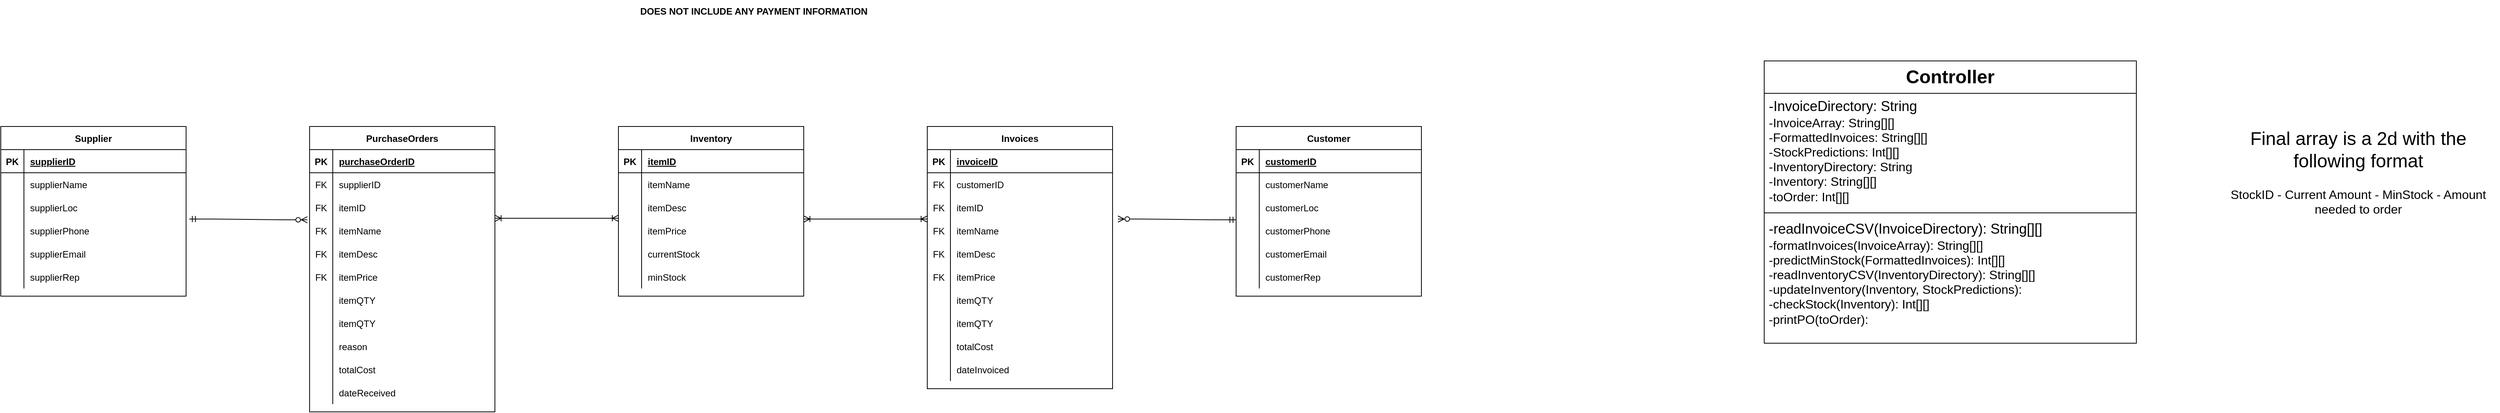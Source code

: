 <mxfile version="24.0.1" type="device">
  <diagram id="R2lEEEUBdFMjLlhIrx00" name="Page-1">
    <mxGraphModel dx="3133" dy="1151" grid="0" gridSize="10" guides="1" tooltips="1" connect="1" arrows="1" fold="1" page="0" pageScale="1" pageWidth="850" pageHeight="1100" math="0" shadow="0" extFonts="Permanent Marker^https://fonts.googleapis.com/css?family=Permanent+Marker">
      <root>
        <mxCell id="0" />
        <mxCell id="1" parent="0" />
        <mxCell id="C-vyLk0tnHw3VtMMgP7b-2" value="PurchaseOrders" style="shape=table;startSize=30;container=1;collapsible=1;childLayout=tableLayout;fixedRows=1;rowLines=0;fontStyle=1;align=center;resizeLast=1;" parent="1" vertex="1">
          <mxGeometry x="-200" y="280" width="240" height="370" as="geometry" />
        </mxCell>
        <mxCell id="C-vyLk0tnHw3VtMMgP7b-3" value="" style="shape=partialRectangle;collapsible=0;dropTarget=0;pointerEvents=0;fillColor=none;points=[[0,0.5],[1,0.5]];portConstraint=eastwest;top=0;left=0;right=0;bottom=1;" parent="C-vyLk0tnHw3VtMMgP7b-2" vertex="1">
          <mxGeometry y="30" width="240" height="30" as="geometry" />
        </mxCell>
        <mxCell id="C-vyLk0tnHw3VtMMgP7b-4" value="PK" style="shape=partialRectangle;overflow=hidden;connectable=0;fillColor=none;top=0;left=0;bottom=0;right=0;fontStyle=1;" parent="C-vyLk0tnHw3VtMMgP7b-3" vertex="1">
          <mxGeometry width="30" height="30" as="geometry">
            <mxRectangle width="30" height="30" as="alternateBounds" />
          </mxGeometry>
        </mxCell>
        <mxCell id="C-vyLk0tnHw3VtMMgP7b-5" value="purchaseOrderID" style="shape=partialRectangle;overflow=hidden;connectable=0;fillColor=none;top=0;left=0;bottom=0;right=0;align=left;spacingLeft=6;fontStyle=5;" parent="C-vyLk0tnHw3VtMMgP7b-3" vertex="1">
          <mxGeometry x="30" width="210" height="30" as="geometry">
            <mxRectangle width="210" height="30" as="alternateBounds" />
          </mxGeometry>
        </mxCell>
        <mxCell id="C-vyLk0tnHw3VtMMgP7b-6" value="" style="shape=partialRectangle;collapsible=0;dropTarget=0;pointerEvents=0;fillColor=none;points=[[0,0.5],[1,0.5]];portConstraint=eastwest;top=0;left=0;right=0;bottom=0;" parent="C-vyLk0tnHw3VtMMgP7b-2" vertex="1">
          <mxGeometry y="60" width="240" height="30" as="geometry" />
        </mxCell>
        <mxCell id="C-vyLk0tnHw3VtMMgP7b-7" value="FK" style="shape=partialRectangle;overflow=hidden;connectable=0;fillColor=none;top=0;left=0;bottom=0;right=0;" parent="C-vyLk0tnHw3VtMMgP7b-6" vertex="1">
          <mxGeometry width="30" height="30" as="geometry">
            <mxRectangle width="30" height="30" as="alternateBounds" />
          </mxGeometry>
        </mxCell>
        <mxCell id="C-vyLk0tnHw3VtMMgP7b-8" value="supplierID" style="shape=partialRectangle;overflow=hidden;connectable=0;fillColor=none;top=0;left=0;bottom=0;right=0;align=left;spacingLeft=6;" parent="C-vyLk0tnHw3VtMMgP7b-6" vertex="1">
          <mxGeometry x="30" width="210" height="30" as="geometry">
            <mxRectangle width="210" height="30" as="alternateBounds" />
          </mxGeometry>
        </mxCell>
        <mxCell id="C-vyLk0tnHw3VtMMgP7b-9" value="" style="shape=partialRectangle;collapsible=0;dropTarget=0;pointerEvents=0;fillColor=none;points=[[0,0.5],[1,0.5]];portConstraint=eastwest;top=0;left=0;right=0;bottom=0;" parent="C-vyLk0tnHw3VtMMgP7b-2" vertex="1">
          <mxGeometry y="90" width="240" height="30" as="geometry" />
        </mxCell>
        <mxCell id="C-vyLk0tnHw3VtMMgP7b-10" value="FK" style="shape=partialRectangle;overflow=hidden;connectable=0;fillColor=none;top=0;left=0;bottom=0;right=0;" parent="C-vyLk0tnHw3VtMMgP7b-9" vertex="1">
          <mxGeometry width="30" height="30" as="geometry">
            <mxRectangle width="30" height="30" as="alternateBounds" />
          </mxGeometry>
        </mxCell>
        <mxCell id="C-vyLk0tnHw3VtMMgP7b-11" value="itemID" style="shape=partialRectangle;overflow=hidden;connectable=0;fillColor=none;top=0;left=0;bottom=0;right=0;align=left;spacingLeft=6;" parent="C-vyLk0tnHw3VtMMgP7b-9" vertex="1">
          <mxGeometry x="30" width="210" height="30" as="geometry">
            <mxRectangle width="210" height="30" as="alternateBounds" />
          </mxGeometry>
        </mxCell>
        <mxCell id="b_VB6XZbscGjYe3GEdzz-50" value="" style="shape=partialRectangle;collapsible=0;dropTarget=0;pointerEvents=0;fillColor=none;points=[[0,0.5],[1,0.5]];portConstraint=eastwest;top=0;left=0;right=0;bottom=0;" parent="C-vyLk0tnHw3VtMMgP7b-2" vertex="1">
          <mxGeometry y="120" width="240" height="30" as="geometry" />
        </mxCell>
        <mxCell id="b_VB6XZbscGjYe3GEdzz-51" value="FK" style="shape=partialRectangle;overflow=hidden;connectable=0;fillColor=none;top=0;left=0;bottom=0;right=0;" parent="b_VB6XZbscGjYe3GEdzz-50" vertex="1">
          <mxGeometry width="30" height="30" as="geometry">
            <mxRectangle width="30" height="30" as="alternateBounds" />
          </mxGeometry>
        </mxCell>
        <mxCell id="b_VB6XZbscGjYe3GEdzz-52" value="itemName" style="shape=partialRectangle;overflow=hidden;connectable=0;fillColor=none;top=0;left=0;bottom=0;right=0;align=left;spacingLeft=6;" parent="b_VB6XZbscGjYe3GEdzz-50" vertex="1">
          <mxGeometry x="30" width="210" height="30" as="geometry">
            <mxRectangle width="210" height="30" as="alternateBounds" />
          </mxGeometry>
        </mxCell>
        <mxCell id="b_VB6XZbscGjYe3GEdzz-53" value="" style="shape=partialRectangle;collapsible=0;dropTarget=0;pointerEvents=0;fillColor=none;points=[[0,0.5],[1,0.5]];portConstraint=eastwest;top=0;left=0;right=0;bottom=0;" parent="C-vyLk0tnHw3VtMMgP7b-2" vertex="1">
          <mxGeometry y="150" width="240" height="30" as="geometry" />
        </mxCell>
        <mxCell id="b_VB6XZbscGjYe3GEdzz-54" value="FK" style="shape=partialRectangle;overflow=hidden;connectable=0;fillColor=none;top=0;left=0;bottom=0;right=0;" parent="b_VB6XZbscGjYe3GEdzz-53" vertex="1">
          <mxGeometry width="30" height="30" as="geometry">
            <mxRectangle width="30" height="30" as="alternateBounds" />
          </mxGeometry>
        </mxCell>
        <mxCell id="b_VB6XZbscGjYe3GEdzz-55" value="itemDesc" style="shape=partialRectangle;overflow=hidden;connectable=0;fillColor=none;top=0;left=0;bottom=0;right=0;align=left;spacingLeft=6;" parent="b_VB6XZbscGjYe3GEdzz-53" vertex="1">
          <mxGeometry x="30" width="210" height="30" as="geometry">
            <mxRectangle width="210" height="30" as="alternateBounds" />
          </mxGeometry>
        </mxCell>
        <mxCell id="b_VB6XZbscGjYe3GEdzz-112" value="" style="shape=partialRectangle;collapsible=0;dropTarget=0;pointerEvents=0;fillColor=none;points=[[0,0.5],[1,0.5]];portConstraint=eastwest;top=0;left=0;right=0;bottom=0;" parent="C-vyLk0tnHw3VtMMgP7b-2" vertex="1">
          <mxGeometry y="180" width="240" height="30" as="geometry" />
        </mxCell>
        <mxCell id="b_VB6XZbscGjYe3GEdzz-113" value="FK" style="shape=partialRectangle;overflow=hidden;connectable=0;fillColor=none;top=0;left=0;bottom=0;right=0;" parent="b_VB6XZbscGjYe3GEdzz-112" vertex="1">
          <mxGeometry width="30" height="30" as="geometry">
            <mxRectangle width="30" height="30" as="alternateBounds" />
          </mxGeometry>
        </mxCell>
        <mxCell id="b_VB6XZbscGjYe3GEdzz-114" value="itemPrice" style="shape=partialRectangle;overflow=hidden;connectable=0;fillColor=none;top=0;left=0;bottom=0;right=0;align=left;spacingLeft=6;" parent="b_VB6XZbscGjYe3GEdzz-112" vertex="1">
          <mxGeometry x="30" width="210" height="30" as="geometry">
            <mxRectangle width="210" height="30" as="alternateBounds" />
          </mxGeometry>
        </mxCell>
        <mxCell id="b_VB6XZbscGjYe3GEdzz-56" value="" style="shape=partialRectangle;collapsible=0;dropTarget=0;pointerEvents=0;fillColor=none;points=[[0,0.5],[1,0.5]];portConstraint=eastwest;top=0;left=0;right=0;bottom=0;" parent="C-vyLk0tnHw3VtMMgP7b-2" vertex="1">
          <mxGeometry y="210" width="240" height="30" as="geometry" />
        </mxCell>
        <mxCell id="b_VB6XZbscGjYe3GEdzz-57" value="" style="shape=partialRectangle;overflow=hidden;connectable=0;fillColor=none;top=0;left=0;bottom=0;right=0;" parent="b_VB6XZbscGjYe3GEdzz-56" vertex="1">
          <mxGeometry width="30" height="30" as="geometry">
            <mxRectangle width="30" height="30" as="alternateBounds" />
          </mxGeometry>
        </mxCell>
        <mxCell id="b_VB6XZbscGjYe3GEdzz-58" value="itemQTY" style="shape=partialRectangle;overflow=hidden;connectable=0;fillColor=none;top=0;left=0;bottom=0;right=0;align=left;spacingLeft=6;" parent="b_VB6XZbscGjYe3GEdzz-56" vertex="1">
          <mxGeometry x="30" width="210" height="30" as="geometry">
            <mxRectangle width="210" height="30" as="alternateBounds" />
          </mxGeometry>
        </mxCell>
        <mxCell id="b_VB6XZbscGjYe3GEdzz-59" value="" style="shape=partialRectangle;collapsible=0;dropTarget=0;pointerEvents=0;fillColor=none;points=[[0,0.5],[1,0.5]];portConstraint=eastwest;top=0;left=0;right=0;bottom=0;" parent="C-vyLk0tnHw3VtMMgP7b-2" vertex="1">
          <mxGeometry y="240" width="240" height="30" as="geometry" />
        </mxCell>
        <mxCell id="b_VB6XZbscGjYe3GEdzz-60" value="" style="shape=partialRectangle;overflow=hidden;connectable=0;fillColor=none;top=0;left=0;bottom=0;right=0;" parent="b_VB6XZbscGjYe3GEdzz-59" vertex="1">
          <mxGeometry width="30" height="30" as="geometry">
            <mxRectangle width="30" height="30" as="alternateBounds" />
          </mxGeometry>
        </mxCell>
        <mxCell id="b_VB6XZbscGjYe3GEdzz-61" value="itemQTY" style="shape=partialRectangle;overflow=hidden;connectable=0;fillColor=none;top=0;left=0;bottom=0;right=0;align=left;spacingLeft=6;" parent="b_VB6XZbscGjYe3GEdzz-59" vertex="1">
          <mxGeometry x="30" width="210" height="30" as="geometry">
            <mxRectangle width="210" height="30" as="alternateBounds" />
          </mxGeometry>
        </mxCell>
        <mxCell id="b_VB6XZbscGjYe3GEdzz-62" value="" style="shape=partialRectangle;collapsible=0;dropTarget=0;pointerEvents=0;fillColor=none;points=[[0,0.5],[1,0.5]];portConstraint=eastwest;top=0;left=0;right=0;bottom=0;" parent="C-vyLk0tnHw3VtMMgP7b-2" vertex="1">
          <mxGeometry y="270" width="240" height="30" as="geometry" />
        </mxCell>
        <mxCell id="b_VB6XZbscGjYe3GEdzz-63" value="" style="shape=partialRectangle;overflow=hidden;connectable=0;fillColor=none;top=0;left=0;bottom=0;right=0;" parent="b_VB6XZbscGjYe3GEdzz-62" vertex="1">
          <mxGeometry width="30" height="30" as="geometry">
            <mxRectangle width="30" height="30" as="alternateBounds" />
          </mxGeometry>
        </mxCell>
        <mxCell id="b_VB6XZbscGjYe3GEdzz-64" value="reason" style="shape=partialRectangle;overflow=hidden;connectable=0;fillColor=none;top=0;left=0;bottom=0;right=0;align=left;spacingLeft=6;" parent="b_VB6XZbscGjYe3GEdzz-62" vertex="1">
          <mxGeometry x="30" width="210" height="30" as="geometry">
            <mxRectangle width="210" height="30" as="alternateBounds" />
          </mxGeometry>
        </mxCell>
        <mxCell id="b_VB6XZbscGjYe3GEdzz-115" value="" style="shape=partialRectangle;collapsible=0;dropTarget=0;pointerEvents=0;fillColor=none;points=[[0,0.5],[1,0.5]];portConstraint=eastwest;top=0;left=0;right=0;bottom=0;" parent="C-vyLk0tnHw3VtMMgP7b-2" vertex="1">
          <mxGeometry y="300" width="240" height="30" as="geometry" />
        </mxCell>
        <mxCell id="b_VB6XZbscGjYe3GEdzz-116" value="" style="shape=partialRectangle;overflow=hidden;connectable=0;fillColor=none;top=0;left=0;bottom=0;right=0;" parent="b_VB6XZbscGjYe3GEdzz-115" vertex="1">
          <mxGeometry width="30" height="30" as="geometry">
            <mxRectangle width="30" height="30" as="alternateBounds" />
          </mxGeometry>
        </mxCell>
        <mxCell id="b_VB6XZbscGjYe3GEdzz-117" value="totalCost" style="shape=partialRectangle;overflow=hidden;connectable=0;fillColor=none;top=0;left=0;bottom=0;right=0;align=left;spacingLeft=6;" parent="b_VB6XZbscGjYe3GEdzz-115" vertex="1">
          <mxGeometry x="30" width="210" height="30" as="geometry">
            <mxRectangle width="210" height="30" as="alternateBounds" />
          </mxGeometry>
        </mxCell>
        <mxCell id="b_VB6XZbscGjYe3GEdzz-65" value="" style="shape=partialRectangle;collapsible=0;dropTarget=0;pointerEvents=0;fillColor=none;points=[[0,0.5],[1,0.5]];portConstraint=eastwest;top=0;left=0;right=0;bottom=0;" parent="C-vyLk0tnHw3VtMMgP7b-2" vertex="1">
          <mxGeometry y="330" width="240" height="30" as="geometry" />
        </mxCell>
        <mxCell id="b_VB6XZbscGjYe3GEdzz-66" value="" style="shape=partialRectangle;overflow=hidden;connectable=0;fillColor=none;top=0;left=0;bottom=0;right=0;" parent="b_VB6XZbscGjYe3GEdzz-65" vertex="1">
          <mxGeometry width="30" height="30" as="geometry">
            <mxRectangle width="30" height="30" as="alternateBounds" />
          </mxGeometry>
        </mxCell>
        <mxCell id="b_VB6XZbscGjYe3GEdzz-67" value="dateReceived" style="shape=partialRectangle;overflow=hidden;connectable=0;fillColor=none;top=0;left=0;bottom=0;right=0;align=left;spacingLeft=6;" parent="b_VB6XZbscGjYe3GEdzz-65" vertex="1">
          <mxGeometry x="30" width="210" height="30" as="geometry">
            <mxRectangle width="210" height="30" as="alternateBounds" />
          </mxGeometry>
        </mxCell>
        <mxCell id="C-vyLk0tnHw3VtMMgP7b-13" value="Inventory" style="shape=table;startSize=30;container=1;collapsible=1;childLayout=tableLayout;fixedRows=1;rowLines=0;fontStyle=1;align=center;resizeLast=1;" parent="1" vertex="1">
          <mxGeometry x="200" y="280" width="240" height="220" as="geometry" />
        </mxCell>
        <mxCell id="C-vyLk0tnHw3VtMMgP7b-14" value="" style="shape=partialRectangle;collapsible=0;dropTarget=0;pointerEvents=0;fillColor=none;points=[[0,0.5],[1,0.5]];portConstraint=eastwest;top=0;left=0;right=0;bottom=1;" parent="C-vyLk0tnHw3VtMMgP7b-13" vertex="1">
          <mxGeometry y="30" width="240" height="30" as="geometry" />
        </mxCell>
        <mxCell id="C-vyLk0tnHw3VtMMgP7b-15" value="PK" style="shape=partialRectangle;overflow=hidden;connectable=0;fillColor=none;top=0;left=0;bottom=0;right=0;fontStyle=1;" parent="C-vyLk0tnHw3VtMMgP7b-14" vertex="1">
          <mxGeometry width="30" height="30" as="geometry">
            <mxRectangle width="30" height="30" as="alternateBounds" />
          </mxGeometry>
        </mxCell>
        <mxCell id="C-vyLk0tnHw3VtMMgP7b-16" value="itemID" style="shape=partialRectangle;overflow=hidden;connectable=0;fillColor=none;top=0;left=0;bottom=0;right=0;align=left;spacingLeft=6;fontStyle=5;" parent="C-vyLk0tnHw3VtMMgP7b-14" vertex="1">
          <mxGeometry x="30" width="210" height="30" as="geometry">
            <mxRectangle width="210" height="30" as="alternateBounds" />
          </mxGeometry>
        </mxCell>
        <mxCell id="C-vyLk0tnHw3VtMMgP7b-17" value="" style="shape=partialRectangle;collapsible=0;dropTarget=0;pointerEvents=0;fillColor=none;points=[[0,0.5],[1,0.5]];portConstraint=eastwest;top=0;left=0;right=0;bottom=0;" parent="C-vyLk0tnHw3VtMMgP7b-13" vertex="1">
          <mxGeometry y="60" width="240" height="30" as="geometry" />
        </mxCell>
        <mxCell id="C-vyLk0tnHw3VtMMgP7b-18" value="" style="shape=partialRectangle;overflow=hidden;connectable=0;fillColor=none;top=0;left=0;bottom=0;right=0;" parent="C-vyLk0tnHw3VtMMgP7b-17" vertex="1">
          <mxGeometry width="30" height="30" as="geometry">
            <mxRectangle width="30" height="30" as="alternateBounds" />
          </mxGeometry>
        </mxCell>
        <mxCell id="C-vyLk0tnHw3VtMMgP7b-19" value="itemName" style="shape=partialRectangle;overflow=hidden;connectable=0;fillColor=none;top=0;left=0;bottom=0;right=0;align=left;spacingLeft=6;" parent="C-vyLk0tnHw3VtMMgP7b-17" vertex="1">
          <mxGeometry x="30" width="210" height="30" as="geometry">
            <mxRectangle width="210" height="30" as="alternateBounds" />
          </mxGeometry>
        </mxCell>
        <mxCell id="C-vyLk0tnHw3VtMMgP7b-20" value="" style="shape=partialRectangle;collapsible=0;dropTarget=0;pointerEvents=0;fillColor=none;points=[[0,0.5],[1,0.5]];portConstraint=eastwest;top=0;left=0;right=0;bottom=0;" parent="C-vyLk0tnHw3VtMMgP7b-13" vertex="1">
          <mxGeometry y="90" width="240" height="30" as="geometry" />
        </mxCell>
        <mxCell id="C-vyLk0tnHw3VtMMgP7b-21" value="" style="shape=partialRectangle;overflow=hidden;connectable=0;fillColor=none;top=0;left=0;bottom=0;right=0;" parent="C-vyLk0tnHw3VtMMgP7b-20" vertex="1">
          <mxGeometry width="30" height="30" as="geometry">
            <mxRectangle width="30" height="30" as="alternateBounds" />
          </mxGeometry>
        </mxCell>
        <mxCell id="C-vyLk0tnHw3VtMMgP7b-22" value="itemDesc" style="shape=partialRectangle;overflow=hidden;connectable=0;fillColor=none;top=0;left=0;bottom=0;right=0;align=left;spacingLeft=6;" parent="C-vyLk0tnHw3VtMMgP7b-20" vertex="1">
          <mxGeometry x="30" width="210" height="30" as="geometry">
            <mxRectangle width="210" height="30" as="alternateBounds" />
          </mxGeometry>
        </mxCell>
        <mxCell id="b_VB6XZbscGjYe3GEdzz-109" value="" style="shape=partialRectangle;collapsible=0;dropTarget=0;pointerEvents=0;fillColor=none;points=[[0,0.5],[1,0.5]];portConstraint=eastwest;top=0;left=0;right=0;bottom=0;" parent="C-vyLk0tnHw3VtMMgP7b-13" vertex="1">
          <mxGeometry y="120" width="240" height="30" as="geometry" />
        </mxCell>
        <mxCell id="b_VB6XZbscGjYe3GEdzz-110" value="" style="shape=partialRectangle;overflow=hidden;connectable=0;fillColor=none;top=0;left=0;bottom=0;right=0;" parent="b_VB6XZbscGjYe3GEdzz-109" vertex="1">
          <mxGeometry width="30" height="30" as="geometry">
            <mxRectangle width="30" height="30" as="alternateBounds" />
          </mxGeometry>
        </mxCell>
        <mxCell id="b_VB6XZbscGjYe3GEdzz-111" value="itemPrice" style="shape=partialRectangle;overflow=hidden;connectable=0;fillColor=none;top=0;left=0;bottom=0;right=0;align=left;spacingLeft=6;" parent="b_VB6XZbscGjYe3GEdzz-109" vertex="1">
          <mxGeometry x="30" width="210" height="30" as="geometry">
            <mxRectangle width="210" height="30" as="alternateBounds" />
          </mxGeometry>
        </mxCell>
        <mxCell id="b_VB6XZbscGjYe3GEdzz-15" value="" style="shape=partialRectangle;collapsible=0;dropTarget=0;pointerEvents=0;fillColor=none;points=[[0,0.5],[1,0.5]];portConstraint=eastwest;top=0;left=0;right=0;bottom=0;" parent="C-vyLk0tnHw3VtMMgP7b-13" vertex="1">
          <mxGeometry y="150" width="240" height="30" as="geometry" />
        </mxCell>
        <mxCell id="b_VB6XZbscGjYe3GEdzz-16" value="" style="shape=partialRectangle;overflow=hidden;connectable=0;fillColor=none;top=0;left=0;bottom=0;right=0;" parent="b_VB6XZbscGjYe3GEdzz-15" vertex="1">
          <mxGeometry width="30" height="30" as="geometry">
            <mxRectangle width="30" height="30" as="alternateBounds" />
          </mxGeometry>
        </mxCell>
        <mxCell id="b_VB6XZbscGjYe3GEdzz-17" value="currentStock" style="shape=partialRectangle;overflow=hidden;connectable=0;fillColor=none;top=0;left=0;bottom=0;right=0;align=left;spacingLeft=6;" parent="b_VB6XZbscGjYe3GEdzz-15" vertex="1">
          <mxGeometry x="30" width="210" height="30" as="geometry">
            <mxRectangle width="210" height="30" as="alternateBounds" />
          </mxGeometry>
        </mxCell>
        <mxCell id="b_VB6XZbscGjYe3GEdzz-18" value="" style="shape=partialRectangle;collapsible=0;dropTarget=0;pointerEvents=0;fillColor=none;points=[[0,0.5],[1,0.5]];portConstraint=eastwest;top=0;left=0;right=0;bottom=0;" parent="C-vyLk0tnHw3VtMMgP7b-13" vertex="1">
          <mxGeometry y="180" width="240" height="30" as="geometry" />
        </mxCell>
        <mxCell id="b_VB6XZbscGjYe3GEdzz-19" value="" style="shape=partialRectangle;overflow=hidden;connectable=0;fillColor=none;top=0;left=0;bottom=0;right=0;" parent="b_VB6XZbscGjYe3GEdzz-18" vertex="1">
          <mxGeometry width="30" height="30" as="geometry">
            <mxRectangle width="30" height="30" as="alternateBounds" />
          </mxGeometry>
        </mxCell>
        <mxCell id="b_VB6XZbscGjYe3GEdzz-20" value="minStock" style="shape=partialRectangle;overflow=hidden;connectable=0;fillColor=none;top=0;left=0;bottom=0;right=0;align=left;spacingLeft=6;" parent="b_VB6XZbscGjYe3GEdzz-18" vertex="1">
          <mxGeometry x="30" width="210" height="30" as="geometry">
            <mxRectangle width="210" height="30" as="alternateBounds" />
          </mxGeometry>
        </mxCell>
        <mxCell id="b_VB6XZbscGjYe3GEdzz-21" value="Customer" style="shape=table;startSize=30;container=1;collapsible=1;childLayout=tableLayout;fixedRows=1;rowLines=0;fontStyle=1;align=center;resizeLast=1;" parent="1" vertex="1">
          <mxGeometry x="1000" y="280" width="240" height="220" as="geometry" />
        </mxCell>
        <mxCell id="b_VB6XZbscGjYe3GEdzz-22" value="" style="shape=partialRectangle;collapsible=0;dropTarget=0;pointerEvents=0;fillColor=none;points=[[0,0.5],[1,0.5]];portConstraint=eastwest;top=0;left=0;right=0;bottom=1;" parent="b_VB6XZbscGjYe3GEdzz-21" vertex="1">
          <mxGeometry y="30" width="240" height="30" as="geometry" />
        </mxCell>
        <mxCell id="b_VB6XZbscGjYe3GEdzz-23" value="PK" style="shape=partialRectangle;overflow=hidden;connectable=0;fillColor=none;top=0;left=0;bottom=0;right=0;fontStyle=1;" parent="b_VB6XZbscGjYe3GEdzz-22" vertex="1">
          <mxGeometry width="30" height="30" as="geometry">
            <mxRectangle width="30" height="30" as="alternateBounds" />
          </mxGeometry>
        </mxCell>
        <mxCell id="b_VB6XZbscGjYe3GEdzz-24" value="customerID" style="shape=partialRectangle;overflow=hidden;connectable=0;fillColor=none;top=0;left=0;bottom=0;right=0;align=left;spacingLeft=6;fontStyle=5;" parent="b_VB6XZbscGjYe3GEdzz-22" vertex="1">
          <mxGeometry x="30" width="210" height="30" as="geometry">
            <mxRectangle width="210" height="30" as="alternateBounds" />
          </mxGeometry>
        </mxCell>
        <mxCell id="b_VB6XZbscGjYe3GEdzz-25" value="" style="shape=partialRectangle;collapsible=0;dropTarget=0;pointerEvents=0;fillColor=none;points=[[0,0.5],[1,0.5]];portConstraint=eastwest;top=0;left=0;right=0;bottom=0;" parent="b_VB6XZbscGjYe3GEdzz-21" vertex="1">
          <mxGeometry y="60" width="240" height="30" as="geometry" />
        </mxCell>
        <mxCell id="b_VB6XZbscGjYe3GEdzz-26" value="" style="shape=partialRectangle;overflow=hidden;connectable=0;fillColor=none;top=0;left=0;bottom=0;right=0;" parent="b_VB6XZbscGjYe3GEdzz-25" vertex="1">
          <mxGeometry width="30" height="30" as="geometry">
            <mxRectangle width="30" height="30" as="alternateBounds" />
          </mxGeometry>
        </mxCell>
        <mxCell id="b_VB6XZbscGjYe3GEdzz-27" value="customerName" style="shape=partialRectangle;overflow=hidden;connectable=0;fillColor=none;top=0;left=0;bottom=0;right=0;align=left;spacingLeft=6;" parent="b_VB6XZbscGjYe3GEdzz-25" vertex="1">
          <mxGeometry x="30" width="210" height="30" as="geometry">
            <mxRectangle width="210" height="30" as="alternateBounds" />
          </mxGeometry>
        </mxCell>
        <mxCell id="b_VB6XZbscGjYe3GEdzz-96" value="" style="shape=partialRectangle;collapsible=0;dropTarget=0;pointerEvents=0;fillColor=none;points=[[0,0.5],[1,0.5]];portConstraint=eastwest;top=0;left=0;right=0;bottom=0;" parent="b_VB6XZbscGjYe3GEdzz-21" vertex="1">
          <mxGeometry y="90" width="240" height="30" as="geometry" />
        </mxCell>
        <mxCell id="b_VB6XZbscGjYe3GEdzz-97" value="" style="shape=partialRectangle;overflow=hidden;connectable=0;fillColor=none;top=0;left=0;bottom=0;right=0;" parent="b_VB6XZbscGjYe3GEdzz-96" vertex="1">
          <mxGeometry width="30" height="30" as="geometry">
            <mxRectangle width="30" height="30" as="alternateBounds" />
          </mxGeometry>
        </mxCell>
        <mxCell id="b_VB6XZbscGjYe3GEdzz-98" value="customerLoc" style="shape=partialRectangle;overflow=hidden;connectable=0;fillColor=none;top=0;left=0;bottom=0;right=0;align=left;spacingLeft=6;" parent="b_VB6XZbscGjYe3GEdzz-96" vertex="1">
          <mxGeometry x="30" width="210" height="30" as="geometry">
            <mxRectangle width="210" height="30" as="alternateBounds" />
          </mxGeometry>
        </mxCell>
        <mxCell id="b_VB6XZbscGjYe3GEdzz-99" value="" style="shape=partialRectangle;collapsible=0;dropTarget=0;pointerEvents=0;fillColor=none;points=[[0,0.5],[1,0.5]];portConstraint=eastwest;top=0;left=0;right=0;bottom=0;" parent="b_VB6XZbscGjYe3GEdzz-21" vertex="1">
          <mxGeometry y="120" width="240" height="30" as="geometry" />
        </mxCell>
        <mxCell id="b_VB6XZbscGjYe3GEdzz-100" value="" style="shape=partialRectangle;overflow=hidden;connectable=0;fillColor=none;top=0;left=0;bottom=0;right=0;" parent="b_VB6XZbscGjYe3GEdzz-99" vertex="1">
          <mxGeometry width="30" height="30" as="geometry">
            <mxRectangle width="30" height="30" as="alternateBounds" />
          </mxGeometry>
        </mxCell>
        <mxCell id="b_VB6XZbscGjYe3GEdzz-101" value="customerPhone" style="shape=partialRectangle;overflow=hidden;connectable=0;fillColor=none;top=0;left=0;bottom=0;right=0;align=left;spacingLeft=6;" parent="b_VB6XZbscGjYe3GEdzz-99" vertex="1">
          <mxGeometry x="30" width="210" height="30" as="geometry">
            <mxRectangle width="210" height="30" as="alternateBounds" />
          </mxGeometry>
        </mxCell>
        <mxCell id="b_VB6XZbscGjYe3GEdzz-102" value="" style="shape=partialRectangle;collapsible=0;dropTarget=0;pointerEvents=0;fillColor=none;points=[[0,0.5],[1,0.5]];portConstraint=eastwest;top=0;left=0;right=0;bottom=0;" parent="b_VB6XZbscGjYe3GEdzz-21" vertex="1">
          <mxGeometry y="150" width="240" height="30" as="geometry" />
        </mxCell>
        <mxCell id="b_VB6XZbscGjYe3GEdzz-103" value="" style="shape=partialRectangle;overflow=hidden;connectable=0;fillColor=none;top=0;left=0;bottom=0;right=0;" parent="b_VB6XZbscGjYe3GEdzz-102" vertex="1">
          <mxGeometry width="30" height="30" as="geometry">
            <mxRectangle width="30" height="30" as="alternateBounds" />
          </mxGeometry>
        </mxCell>
        <mxCell id="b_VB6XZbscGjYe3GEdzz-104" value="customerEmail" style="shape=partialRectangle;overflow=hidden;connectable=0;fillColor=none;top=0;left=0;bottom=0;right=0;align=left;spacingLeft=6;" parent="b_VB6XZbscGjYe3GEdzz-102" vertex="1">
          <mxGeometry x="30" width="210" height="30" as="geometry">
            <mxRectangle width="210" height="30" as="alternateBounds" />
          </mxGeometry>
        </mxCell>
        <mxCell id="b_VB6XZbscGjYe3GEdzz-105" value="" style="shape=partialRectangle;collapsible=0;dropTarget=0;pointerEvents=0;fillColor=none;points=[[0,0.5],[1,0.5]];portConstraint=eastwest;top=0;left=0;right=0;bottom=0;" parent="b_VB6XZbscGjYe3GEdzz-21" vertex="1">
          <mxGeometry y="180" width="240" height="30" as="geometry" />
        </mxCell>
        <mxCell id="b_VB6XZbscGjYe3GEdzz-106" value="" style="shape=partialRectangle;overflow=hidden;connectable=0;fillColor=none;top=0;left=0;bottom=0;right=0;" parent="b_VB6XZbscGjYe3GEdzz-105" vertex="1">
          <mxGeometry width="30" height="30" as="geometry">
            <mxRectangle width="30" height="30" as="alternateBounds" />
          </mxGeometry>
        </mxCell>
        <mxCell id="b_VB6XZbscGjYe3GEdzz-107" value="customerRep" style="shape=partialRectangle;overflow=hidden;connectable=0;fillColor=none;top=0;left=0;bottom=0;right=0;align=left;spacingLeft=6;" parent="b_VB6XZbscGjYe3GEdzz-105" vertex="1">
          <mxGeometry x="30" width="210" height="30" as="geometry">
            <mxRectangle width="210" height="30" as="alternateBounds" />
          </mxGeometry>
        </mxCell>
        <mxCell id="b_VB6XZbscGjYe3GEdzz-28" value="Supplier" style="shape=table;startSize=30;container=1;collapsible=1;childLayout=tableLayout;fixedRows=1;rowLines=0;fontStyle=1;align=center;resizeLast=1;" parent="1" vertex="1">
          <mxGeometry x="-600" y="280" width="240" height="220" as="geometry" />
        </mxCell>
        <mxCell id="b_VB6XZbscGjYe3GEdzz-29" value="" style="shape=partialRectangle;collapsible=0;dropTarget=0;pointerEvents=0;fillColor=none;points=[[0,0.5],[1,0.5]];portConstraint=eastwest;top=0;left=0;right=0;bottom=1;" parent="b_VB6XZbscGjYe3GEdzz-28" vertex="1">
          <mxGeometry y="30" width="240" height="30" as="geometry" />
        </mxCell>
        <mxCell id="b_VB6XZbscGjYe3GEdzz-30" value="PK" style="shape=partialRectangle;overflow=hidden;connectable=0;fillColor=none;top=0;left=0;bottom=0;right=0;fontStyle=1;" parent="b_VB6XZbscGjYe3GEdzz-29" vertex="1">
          <mxGeometry width="30" height="30" as="geometry">
            <mxRectangle width="30" height="30" as="alternateBounds" />
          </mxGeometry>
        </mxCell>
        <mxCell id="b_VB6XZbscGjYe3GEdzz-31" value="supplierID" style="shape=partialRectangle;overflow=hidden;connectable=0;fillColor=none;top=0;left=0;bottom=0;right=0;align=left;spacingLeft=6;fontStyle=5;" parent="b_VB6XZbscGjYe3GEdzz-29" vertex="1">
          <mxGeometry x="30" width="210" height="30" as="geometry">
            <mxRectangle width="210" height="30" as="alternateBounds" />
          </mxGeometry>
        </mxCell>
        <mxCell id="b_VB6XZbscGjYe3GEdzz-32" value="" style="shape=partialRectangle;collapsible=0;dropTarget=0;pointerEvents=0;fillColor=none;points=[[0,0.5],[1,0.5]];portConstraint=eastwest;top=0;left=0;right=0;bottom=0;" parent="b_VB6XZbscGjYe3GEdzz-28" vertex="1">
          <mxGeometry y="60" width="240" height="30" as="geometry" />
        </mxCell>
        <mxCell id="b_VB6XZbscGjYe3GEdzz-33" value="" style="shape=partialRectangle;overflow=hidden;connectable=0;fillColor=none;top=0;left=0;bottom=0;right=0;" parent="b_VB6XZbscGjYe3GEdzz-32" vertex="1">
          <mxGeometry width="30" height="30" as="geometry">
            <mxRectangle width="30" height="30" as="alternateBounds" />
          </mxGeometry>
        </mxCell>
        <mxCell id="b_VB6XZbscGjYe3GEdzz-34" value="supplierName" style="shape=partialRectangle;overflow=hidden;connectable=0;fillColor=none;top=0;left=0;bottom=0;right=0;align=left;spacingLeft=6;" parent="b_VB6XZbscGjYe3GEdzz-32" vertex="1">
          <mxGeometry x="30" width="210" height="30" as="geometry">
            <mxRectangle width="210" height="30" as="alternateBounds" />
          </mxGeometry>
        </mxCell>
        <mxCell id="b_VB6XZbscGjYe3GEdzz-68" value="" style="shape=partialRectangle;collapsible=0;dropTarget=0;pointerEvents=0;fillColor=none;points=[[0,0.5],[1,0.5]];portConstraint=eastwest;top=0;left=0;right=0;bottom=0;" parent="b_VB6XZbscGjYe3GEdzz-28" vertex="1">
          <mxGeometry y="90" width="240" height="30" as="geometry" />
        </mxCell>
        <mxCell id="b_VB6XZbscGjYe3GEdzz-69" value="" style="shape=partialRectangle;overflow=hidden;connectable=0;fillColor=none;top=0;left=0;bottom=0;right=0;" parent="b_VB6XZbscGjYe3GEdzz-68" vertex="1">
          <mxGeometry width="30" height="30" as="geometry">
            <mxRectangle width="30" height="30" as="alternateBounds" />
          </mxGeometry>
        </mxCell>
        <mxCell id="b_VB6XZbscGjYe3GEdzz-70" value="supplierLoc" style="shape=partialRectangle;overflow=hidden;connectable=0;fillColor=none;top=0;left=0;bottom=0;right=0;align=left;spacingLeft=6;" parent="b_VB6XZbscGjYe3GEdzz-68" vertex="1">
          <mxGeometry x="30" width="210" height="30" as="geometry">
            <mxRectangle width="210" height="30" as="alternateBounds" />
          </mxGeometry>
        </mxCell>
        <mxCell id="b_VB6XZbscGjYe3GEdzz-71" value="" style="shape=partialRectangle;collapsible=0;dropTarget=0;pointerEvents=0;fillColor=none;points=[[0,0.5],[1,0.5]];portConstraint=eastwest;top=0;left=0;right=0;bottom=0;" parent="b_VB6XZbscGjYe3GEdzz-28" vertex="1">
          <mxGeometry y="120" width="240" height="30" as="geometry" />
        </mxCell>
        <mxCell id="b_VB6XZbscGjYe3GEdzz-72" value="" style="shape=partialRectangle;overflow=hidden;connectable=0;fillColor=none;top=0;left=0;bottom=0;right=0;" parent="b_VB6XZbscGjYe3GEdzz-71" vertex="1">
          <mxGeometry width="30" height="30" as="geometry">
            <mxRectangle width="30" height="30" as="alternateBounds" />
          </mxGeometry>
        </mxCell>
        <mxCell id="b_VB6XZbscGjYe3GEdzz-73" value="supplierPhone" style="shape=partialRectangle;overflow=hidden;connectable=0;fillColor=none;top=0;left=0;bottom=0;right=0;align=left;spacingLeft=6;" parent="b_VB6XZbscGjYe3GEdzz-71" vertex="1">
          <mxGeometry x="30" width="210" height="30" as="geometry">
            <mxRectangle width="210" height="30" as="alternateBounds" />
          </mxGeometry>
        </mxCell>
        <mxCell id="b_VB6XZbscGjYe3GEdzz-74" value="" style="shape=partialRectangle;collapsible=0;dropTarget=0;pointerEvents=0;fillColor=none;points=[[0,0.5],[1,0.5]];portConstraint=eastwest;top=0;left=0;right=0;bottom=0;" parent="b_VB6XZbscGjYe3GEdzz-28" vertex="1">
          <mxGeometry y="150" width="240" height="30" as="geometry" />
        </mxCell>
        <mxCell id="b_VB6XZbscGjYe3GEdzz-75" value="" style="shape=partialRectangle;overflow=hidden;connectable=0;fillColor=none;top=0;left=0;bottom=0;right=0;" parent="b_VB6XZbscGjYe3GEdzz-74" vertex="1">
          <mxGeometry width="30" height="30" as="geometry">
            <mxRectangle width="30" height="30" as="alternateBounds" />
          </mxGeometry>
        </mxCell>
        <mxCell id="b_VB6XZbscGjYe3GEdzz-76" value="supplierEmail" style="shape=partialRectangle;overflow=hidden;connectable=0;fillColor=none;top=0;left=0;bottom=0;right=0;align=left;spacingLeft=6;" parent="b_VB6XZbscGjYe3GEdzz-74" vertex="1">
          <mxGeometry x="30" width="210" height="30" as="geometry">
            <mxRectangle width="210" height="30" as="alternateBounds" />
          </mxGeometry>
        </mxCell>
        <mxCell id="b_VB6XZbscGjYe3GEdzz-93" value="" style="shape=partialRectangle;collapsible=0;dropTarget=0;pointerEvents=0;fillColor=none;points=[[0,0.5],[1,0.5]];portConstraint=eastwest;top=0;left=0;right=0;bottom=0;" parent="b_VB6XZbscGjYe3GEdzz-28" vertex="1">
          <mxGeometry y="180" width="240" height="30" as="geometry" />
        </mxCell>
        <mxCell id="b_VB6XZbscGjYe3GEdzz-94" value="" style="shape=partialRectangle;overflow=hidden;connectable=0;fillColor=none;top=0;left=0;bottom=0;right=0;" parent="b_VB6XZbscGjYe3GEdzz-93" vertex="1">
          <mxGeometry width="30" height="30" as="geometry">
            <mxRectangle width="30" height="30" as="alternateBounds" />
          </mxGeometry>
        </mxCell>
        <mxCell id="b_VB6XZbscGjYe3GEdzz-95" value="supplierRep" style="shape=partialRectangle;overflow=hidden;connectable=0;fillColor=none;top=0;left=0;bottom=0;right=0;align=left;spacingLeft=6;" parent="b_VB6XZbscGjYe3GEdzz-93" vertex="1">
          <mxGeometry x="30" width="210" height="30" as="geometry">
            <mxRectangle width="210" height="30" as="alternateBounds" />
          </mxGeometry>
        </mxCell>
        <mxCell id="b_VB6XZbscGjYe3GEdzz-108" value="&lt;b&gt;DOES NOT INCLUDE ANY PAYMENT INFORMATION&lt;/b&gt;" style="text;html=1;align=center;verticalAlign=middle;whiteSpace=wrap;rounded=0;" parent="1" vertex="1">
          <mxGeometry x="140" y="116" width="471" height="30" as="geometry" />
        </mxCell>
        <mxCell id="b_VB6XZbscGjYe3GEdzz-118" value="Invoices" style="shape=table;startSize=30;container=1;collapsible=1;childLayout=tableLayout;fixedRows=1;rowLines=0;fontStyle=1;align=center;resizeLast=1;" parent="1" vertex="1">
          <mxGeometry x="600" y="280" width="240" height="340" as="geometry" />
        </mxCell>
        <mxCell id="b_VB6XZbscGjYe3GEdzz-119" value="" style="shape=partialRectangle;collapsible=0;dropTarget=0;pointerEvents=0;fillColor=none;points=[[0,0.5],[1,0.5]];portConstraint=eastwest;top=0;left=0;right=0;bottom=1;" parent="b_VB6XZbscGjYe3GEdzz-118" vertex="1">
          <mxGeometry y="30" width="240" height="30" as="geometry" />
        </mxCell>
        <mxCell id="b_VB6XZbscGjYe3GEdzz-120" value="PK" style="shape=partialRectangle;overflow=hidden;connectable=0;fillColor=none;top=0;left=0;bottom=0;right=0;fontStyle=1;" parent="b_VB6XZbscGjYe3GEdzz-119" vertex="1">
          <mxGeometry width="30" height="30" as="geometry">
            <mxRectangle width="30" height="30" as="alternateBounds" />
          </mxGeometry>
        </mxCell>
        <mxCell id="b_VB6XZbscGjYe3GEdzz-121" value="invoiceID" style="shape=partialRectangle;overflow=hidden;connectable=0;fillColor=none;top=0;left=0;bottom=0;right=0;align=left;spacingLeft=6;fontStyle=5;" parent="b_VB6XZbscGjYe3GEdzz-119" vertex="1">
          <mxGeometry x="30" width="210" height="30" as="geometry">
            <mxRectangle width="210" height="30" as="alternateBounds" />
          </mxGeometry>
        </mxCell>
        <mxCell id="b_VB6XZbscGjYe3GEdzz-122" value="" style="shape=partialRectangle;collapsible=0;dropTarget=0;pointerEvents=0;fillColor=none;points=[[0,0.5],[1,0.5]];portConstraint=eastwest;top=0;left=0;right=0;bottom=0;" parent="b_VB6XZbscGjYe3GEdzz-118" vertex="1">
          <mxGeometry y="60" width="240" height="30" as="geometry" />
        </mxCell>
        <mxCell id="b_VB6XZbscGjYe3GEdzz-123" value="FK" style="shape=partialRectangle;overflow=hidden;connectable=0;fillColor=none;top=0;left=0;bottom=0;right=0;" parent="b_VB6XZbscGjYe3GEdzz-122" vertex="1">
          <mxGeometry width="30" height="30" as="geometry">
            <mxRectangle width="30" height="30" as="alternateBounds" />
          </mxGeometry>
        </mxCell>
        <mxCell id="b_VB6XZbscGjYe3GEdzz-124" value="customerID" style="shape=partialRectangle;overflow=hidden;connectable=0;fillColor=none;top=0;left=0;bottom=0;right=0;align=left;spacingLeft=6;" parent="b_VB6XZbscGjYe3GEdzz-122" vertex="1">
          <mxGeometry x="30" width="210" height="30" as="geometry">
            <mxRectangle width="210" height="30" as="alternateBounds" />
          </mxGeometry>
        </mxCell>
        <mxCell id="b_VB6XZbscGjYe3GEdzz-125" value="" style="shape=partialRectangle;collapsible=0;dropTarget=0;pointerEvents=0;fillColor=none;points=[[0,0.5],[1,0.5]];portConstraint=eastwest;top=0;left=0;right=0;bottom=0;" parent="b_VB6XZbscGjYe3GEdzz-118" vertex="1">
          <mxGeometry y="90" width="240" height="30" as="geometry" />
        </mxCell>
        <mxCell id="b_VB6XZbscGjYe3GEdzz-126" value="FK" style="shape=partialRectangle;overflow=hidden;connectable=0;fillColor=none;top=0;left=0;bottom=0;right=0;" parent="b_VB6XZbscGjYe3GEdzz-125" vertex="1">
          <mxGeometry width="30" height="30" as="geometry">
            <mxRectangle width="30" height="30" as="alternateBounds" />
          </mxGeometry>
        </mxCell>
        <mxCell id="b_VB6XZbscGjYe3GEdzz-127" value="itemID" style="shape=partialRectangle;overflow=hidden;connectable=0;fillColor=none;top=0;left=0;bottom=0;right=0;align=left;spacingLeft=6;" parent="b_VB6XZbscGjYe3GEdzz-125" vertex="1">
          <mxGeometry x="30" width="210" height="30" as="geometry">
            <mxRectangle width="210" height="30" as="alternateBounds" />
          </mxGeometry>
        </mxCell>
        <mxCell id="b_VB6XZbscGjYe3GEdzz-128" value="" style="shape=partialRectangle;collapsible=0;dropTarget=0;pointerEvents=0;fillColor=none;points=[[0,0.5],[1,0.5]];portConstraint=eastwest;top=0;left=0;right=0;bottom=0;" parent="b_VB6XZbscGjYe3GEdzz-118" vertex="1">
          <mxGeometry y="120" width="240" height="30" as="geometry" />
        </mxCell>
        <mxCell id="b_VB6XZbscGjYe3GEdzz-129" value="FK" style="shape=partialRectangle;overflow=hidden;connectable=0;fillColor=none;top=0;left=0;bottom=0;right=0;" parent="b_VB6XZbscGjYe3GEdzz-128" vertex="1">
          <mxGeometry width="30" height="30" as="geometry">
            <mxRectangle width="30" height="30" as="alternateBounds" />
          </mxGeometry>
        </mxCell>
        <mxCell id="b_VB6XZbscGjYe3GEdzz-130" value="itemName" style="shape=partialRectangle;overflow=hidden;connectable=0;fillColor=none;top=0;left=0;bottom=0;right=0;align=left;spacingLeft=6;" parent="b_VB6XZbscGjYe3GEdzz-128" vertex="1">
          <mxGeometry x="30" width="210" height="30" as="geometry">
            <mxRectangle width="210" height="30" as="alternateBounds" />
          </mxGeometry>
        </mxCell>
        <mxCell id="b_VB6XZbscGjYe3GEdzz-131" value="" style="shape=partialRectangle;collapsible=0;dropTarget=0;pointerEvents=0;fillColor=none;points=[[0,0.5],[1,0.5]];portConstraint=eastwest;top=0;left=0;right=0;bottom=0;" parent="b_VB6XZbscGjYe3GEdzz-118" vertex="1">
          <mxGeometry y="150" width="240" height="30" as="geometry" />
        </mxCell>
        <mxCell id="b_VB6XZbscGjYe3GEdzz-132" value="FK" style="shape=partialRectangle;overflow=hidden;connectable=0;fillColor=none;top=0;left=0;bottom=0;right=0;" parent="b_VB6XZbscGjYe3GEdzz-131" vertex="1">
          <mxGeometry width="30" height="30" as="geometry">
            <mxRectangle width="30" height="30" as="alternateBounds" />
          </mxGeometry>
        </mxCell>
        <mxCell id="b_VB6XZbscGjYe3GEdzz-133" value="itemDesc" style="shape=partialRectangle;overflow=hidden;connectable=0;fillColor=none;top=0;left=0;bottom=0;right=0;align=left;spacingLeft=6;" parent="b_VB6XZbscGjYe3GEdzz-131" vertex="1">
          <mxGeometry x="30" width="210" height="30" as="geometry">
            <mxRectangle width="210" height="30" as="alternateBounds" />
          </mxGeometry>
        </mxCell>
        <mxCell id="b_VB6XZbscGjYe3GEdzz-134" value="" style="shape=partialRectangle;collapsible=0;dropTarget=0;pointerEvents=0;fillColor=none;points=[[0,0.5],[1,0.5]];portConstraint=eastwest;top=0;left=0;right=0;bottom=0;" parent="b_VB6XZbscGjYe3GEdzz-118" vertex="1">
          <mxGeometry y="180" width="240" height="30" as="geometry" />
        </mxCell>
        <mxCell id="b_VB6XZbscGjYe3GEdzz-135" value="FK" style="shape=partialRectangle;overflow=hidden;connectable=0;fillColor=none;top=0;left=0;bottom=0;right=0;" parent="b_VB6XZbscGjYe3GEdzz-134" vertex="1">
          <mxGeometry width="30" height="30" as="geometry">
            <mxRectangle width="30" height="30" as="alternateBounds" />
          </mxGeometry>
        </mxCell>
        <mxCell id="b_VB6XZbscGjYe3GEdzz-136" value="itemPrice" style="shape=partialRectangle;overflow=hidden;connectable=0;fillColor=none;top=0;left=0;bottom=0;right=0;align=left;spacingLeft=6;" parent="b_VB6XZbscGjYe3GEdzz-134" vertex="1">
          <mxGeometry x="30" width="210" height="30" as="geometry">
            <mxRectangle width="210" height="30" as="alternateBounds" />
          </mxGeometry>
        </mxCell>
        <mxCell id="b_VB6XZbscGjYe3GEdzz-137" value="" style="shape=partialRectangle;collapsible=0;dropTarget=0;pointerEvents=0;fillColor=none;points=[[0,0.5],[1,0.5]];portConstraint=eastwest;top=0;left=0;right=0;bottom=0;" parent="b_VB6XZbscGjYe3GEdzz-118" vertex="1">
          <mxGeometry y="210" width="240" height="30" as="geometry" />
        </mxCell>
        <mxCell id="b_VB6XZbscGjYe3GEdzz-138" value="" style="shape=partialRectangle;overflow=hidden;connectable=0;fillColor=none;top=0;left=0;bottom=0;right=0;" parent="b_VB6XZbscGjYe3GEdzz-137" vertex="1">
          <mxGeometry width="30" height="30" as="geometry">
            <mxRectangle width="30" height="30" as="alternateBounds" />
          </mxGeometry>
        </mxCell>
        <mxCell id="b_VB6XZbscGjYe3GEdzz-139" value="itemQTY" style="shape=partialRectangle;overflow=hidden;connectable=0;fillColor=none;top=0;left=0;bottom=0;right=0;align=left;spacingLeft=6;" parent="b_VB6XZbscGjYe3GEdzz-137" vertex="1">
          <mxGeometry x="30" width="210" height="30" as="geometry">
            <mxRectangle width="210" height="30" as="alternateBounds" />
          </mxGeometry>
        </mxCell>
        <mxCell id="b_VB6XZbscGjYe3GEdzz-140" value="" style="shape=partialRectangle;collapsible=0;dropTarget=0;pointerEvents=0;fillColor=none;points=[[0,0.5],[1,0.5]];portConstraint=eastwest;top=0;left=0;right=0;bottom=0;" parent="b_VB6XZbscGjYe3GEdzz-118" vertex="1">
          <mxGeometry y="240" width="240" height="30" as="geometry" />
        </mxCell>
        <mxCell id="b_VB6XZbscGjYe3GEdzz-141" value="" style="shape=partialRectangle;overflow=hidden;connectable=0;fillColor=none;top=0;left=0;bottom=0;right=0;" parent="b_VB6XZbscGjYe3GEdzz-140" vertex="1">
          <mxGeometry width="30" height="30" as="geometry">
            <mxRectangle width="30" height="30" as="alternateBounds" />
          </mxGeometry>
        </mxCell>
        <mxCell id="b_VB6XZbscGjYe3GEdzz-142" value="itemQTY" style="shape=partialRectangle;overflow=hidden;connectable=0;fillColor=none;top=0;left=0;bottom=0;right=0;align=left;spacingLeft=6;" parent="b_VB6XZbscGjYe3GEdzz-140" vertex="1">
          <mxGeometry x="30" width="210" height="30" as="geometry">
            <mxRectangle width="210" height="30" as="alternateBounds" />
          </mxGeometry>
        </mxCell>
        <mxCell id="b_VB6XZbscGjYe3GEdzz-146" value="" style="shape=partialRectangle;collapsible=0;dropTarget=0;pointerEvents=0;fillColor=none;points=[[0,0.5],[1,0.5]];portConstraint=eastwest;top=0;left=0;right=0;bottom=0;" parent="b_VB6XZbscGjYe3GEdzz-118" vertex="1">
          <mxGeometry y="270" width="240" height="30" as="geometry" />
        </mxCell>
        <mxCell id="b_VB6XZbscGjYe3GEdzz-147" value="" style="shape=partialRectangle;overflow=hidden;connectable=0;fillColor=none;top=0;left=0;bottom=0;right=0;" parent="b_VB6XZbscGjYe3GEdzz-146" vertex="1">
          <mxGeometry width="30" height="30" as="geometry">
            <mxRectangle width="30" height="30" as="alternateBounds" />
          </mxGeometry>
        </mxCell>
        <mxCell id="b_VB6XZbscGjYe3GEdzz-148" value="totalCost" style="shape=partialRectangle;overflow=hidden;connectable=0;fillColor=none;top=0;left=0;bottom=0;right=0;align=left;spacingLeft=6;" parent="b_VB6XZbscGjYe3GEdzz-146" vertex="1">
          <mxGeometry x="30" width="210" height="30" as="geometry">
            <mxRectangle width="210" height="30" as="alternateBounds" />
          </mxGeometry>
        </mxCell>
        <mxCell id="b_VB6XZbscGjYe3GEdzz-149" value="" style="shape=partialRectangle;collapsible=0;dropTarget=0;pointerEvents=0;fillColor=none;points=[[0,0.5],[1,0.5]];portConstraint=eastwest;top=0;left=0;right=0;bottom=0;" parent="b_VB6XZbscGjYe3GEdzz-118" vertex="1">
          <mxGeometry y="300" width="240" height="30" as="geometry" />
        </mxCell>
        <mxCell id="b_VB6XZbscGjYe3GEdzz-150" value="" style="shape=partialRectangle;overflow=hidden;connectable=0;fillColor=none;top=0;left=0;bottom=0;right=0;" parent="b_VB6XZbscGjYe3GEdzz-149" vertex="1">
          <mxGeometry width="30" height="30" as="geometry">
            <mxRectangle width="30" height="30" as="alternateBounds" />
          </mxGeometry>
        </mxCell>
        <mxCell id="b_VB6XZbscGjYe3GEdzz-151" value="dateInvoiced" style="shape=partialRectangle;overflow=hidden;connectable=0;fillColor=none;top=0;left=0;bottom=0;right=0;align=left;spacingLeft=6;" parent="b_VB6XZbscGjYe3GEdzz-149" vertex="1">
          <mxGeometry x="30" width="210" height="30" as="geometry">
            <mxRectangle width="210" height="30" as="alternateBounds" />
          </mxGeometry>
        </mxCell>
        <mxCell id="b_VB6XZbscGjYe3GEdzz-158" value="" style="edgeStyle=entityRelationEdgeStyle;fontSize=12;html=1;endArrow=ERzeroToMany;startArrow=ERmandOne;endFill=1;rounded=0;exitX=1.017;exitY=0;exitDx=0;exitDy=0;exitPerimeter=0;entryX=-0.012;entryY=0.033;entryDx=0;entryDy=0;entryPerimeter=0;" parent="1" source="b_VB6XZbscGjYe3GEdzz-71" target="b_VB6XZbscGjYe3GEdzz-50" edge="1">
          <mxGeometry width="100" height="100" relative="1" as="geometry">
            <mxPoint x="-320" y="420" as="sourcePoint" />
            <mxPoint x="-220" y="410" as="targetPoint" />
            <Array as="points">
              <mxPoint x="-219" y="695" />
            </Array>
          </mxGeometry>
        </mxCell>
        <mxCell id="b_VB6XZbscGjYe3GEdzz-160" value="" style="edgeStyle=entityRelationEdgeStyle;fontSize=12;html=1;endArrow=ERoneToMany;startArrow=ERoneToMany;rounded=0;entryX=0;entryY=0.967;entryDx=0;entryDy=0;entryPerimeter=0;exitX=1;exitY=0.967;exitDx=0;exitDy=0;exitPerimeter=0;" parent="1" source="C-vyLk0tnHw3VtMMgP7b-9" target="C-vyLk0tnHw3VtMMgP7b-20" edge="1">
          <mxGeometry width="100" height="100" relative="1" as="geometry">
            <mxPoint x="60" y="515" as="sourcePoint" />
            <mxPoint x="160" y="415" as="targetPoint" />
          </mxGeometry>
        </mxCell>
        <mxCell id="b_VB6XZbscGjYe3GEdzz-161" value="" style="edgeStyle=entityRelationEdgeStyle;fontSize=12;html=1;endArrow=ERmandOne;startArrow=ERzeroToMany;endFill=1;rounded=0;exitX=1.017;exitY=0;exitDx=0;exitDy=0;exitPerimeter=0;entryX=-0.012;entryY=0.033;entryDx=0;entryDy=0;entryPerimeter=0;" parent="1" edge="1">
          <mxGeometry width="100" height="100" relative="1" as="geometry">
            <mxPoint x="847" y="400" as="sourcePoint" />
            <mxPoint x="1000" y="401" as="targetPoint" />
            <Array as="points">
              <mxPoint x="984" y="695" />
            </Array>
          </mxGeometry>
        </mxCell>
        <mxCell id="b_VB6XZbscGjYe3GEdzz-162" value="" style="edgeStyle=entityRelationEdgeStyle;fontSize=12;html=1;endArrow=ERoneToMany;startArrow=ERoneToMany;rounded=0;entryX=0;entryY=0.967;entryDx=0;entryDy=0;entryPerimeter=0;exitX=1;exitY=0.967;exitDx=0;exitDy=0;exitPerimeter=0;" parent="1" edge="1">
          <mxGeometry width="100" height="100" relative="1" as="geometry">
            <mxPoint x="440" y="400" as="sourcePoint" />
            <mxPoint x="600" y="400" as="targetPoint" />
          </mxGeometry>
        </mxCell>
        <mxCell id="33Uf5gxWqht8Oq5fEWoY-24" value="&lt;font style=&quot;font-size: 24px;&quot;&gt;Controller&lt;/font&gt;" style="swimlane;fontStyle=1;align=center;verticalAlign=top;childLayout=stackLayout;horizontal=1;startSize=42;horizontalStack=0;resizeParent=1;resizeParentMax=0;resizeLast=0;collapsible=1;marginBottom=0;whiteSpace=wrap;html=1;" vertex="1" parent="1">
          <mxGeometry x="1684" y="195" width="482" height="366" as="geometry" />
        </mxCell>
        <mxCell id="33Uf5gxWqht8Oq5fEWoY-25" value="&lt;font style=&quot;font-size: 18px;&quot;&gt;-InvoiceDirectory: String&lt;/font&gt;&lt;div&gt;&lt;span style=&quot;font-size: medium; background-color: initial;&quot;&gt;-InvoiceArray: String[][]&lt;/span&gt;&lt;br&gt;&lt;/div&gt;&lt;div&gt;&lt;font size=&quot;3&quot;&gt;-FormattedInvoices: String[][]&lt;/font&gt;&lt;/div&gt;&lt;div&gt;&lt;font size=&quot;3&quot;&gt;-StockPredictions: Int[][]&lt;/font&gt;&lt;/div&gt;&lt;div&gt;&lt;div&gt;&lt;font size=&quot;3&quot;&gt;-InventoryDirectory: String&lt;/font&gt;&lt;/div&gt;&lt;/div&gt;&lt;div&gt;&lt;font size=&quot;3&quot;&gt;-Inventory: String[][]&lt;/font&gt;&lt;/div&gt;&lt;div&gt;&lt;font size=&quot;3&quot;&gt;-toOrder: Int[][]&lt;/font&gt;&lt;/div&gt;" style="text;strokeColor=none;fillColor=none;align=left;verticalAlign=top;spacingLeft=4;spacingRight=4;overflow=hidden;rotatable=0;points=[[0,0.5],[1,0.5]];portConstraint=eastwest;whiteSpace=wrap;html=1;" vertex="1" parent="33Uf5gxWqht8Oq5fEWoY-24">
          <mxGeometry y="42" width="482" height="151" as="geometry" />
        </mxCell>
        <mxCell id="33Uf5gxWqht8Oq5fEWoY-26" value="" style="line;strokeWidth=1;fillColor=none;align=left;verticalAlign=middle;spacingTop=-1;spacingLeft=3;spacingRight=3;rotatable=0;labelPosition=right;points=[];portConstraint=eastwest;strokeColor=inherit;" vertex="1" parent="33Uf5gxWqht8Oq5fEWoY-24">
          <mxGeometry y="193" width="482" height="8" as="geometry" />
        </mxCell>
        <mxCell id="33Uf5gxWqht8Oq5fEWoY-27" value="&lt;font style=&quot;font-size: 18px;&quot;&gt;-readInvoiceCSV(InvoiceDirectory): String[][]&lt;/font&gt;&lt;div&gt;&lt;font size=&quot;3&quot;&gt;-formatInvoices(InvoiceArray): String[][]&lt;/font&gt;&lt;/div&gt;&lt;div&gt;&lt;font size=&quot;3&quot;&gt;-predictMinStock(FormattedInvoices): Int[][]&lt;/font&gt;&lt;/div&gt;&lt;div&gt;&lt;font size=&quot;3&quot;&gt;-readInventoryCSV(InventoryDirectory): String[][]&lt;/font&gt;&lt;/div&gt;&lt;div&gt;&lt;font size=&quot;3&quot;&gt;-updateInventory(Inventory, StockPredictions):&lt;/font&gt;&lt;/div&gt;&lt;div&gt;&lt;font size=&quot;3&quot;&gt;-checkStock(Inventory): Int[][]&lt;/font&gt;&lt;/div&gt;&lt;div&gt;&lt;font size=&quot;3&quot;&gt;-printPO(toOrder):&lt;/font&gt;&lt;/div&gt;" style="text;strokeColor=none;fillColor=none;align=left;verticalAlign=top;spacingLeft=4;spacingRight=4;overflow=hidden;rotatable=0;points=[[0,0.5],[1,0.5]];portConstraint=eastwest;whiteSpace=wrap;html=1;" vertex="1" parent="33Uf5gxWqht8Oq5fEWoY-24">
          <mxGeometry y="201" width="482" height="165" as="geometry" />
        </mxCell>
        <mxCell id="33Uf5gxWqht8Oq5fEWoY-28" value="&lt;font style=&quot;font-size: 24px;&quot;&gt;Final array is a 2d with the following format&lt;/font&gt;&lt;div&gt;&lt;font size=&quot;3&quot;&gt;&lt;br&gt;&lt;/font&gt;&lt;/div&gt;&lt;div&gt;&lt;font size=&quot;3&quot;&gt;StockID - Current Amount - MinStock - Amount needed to order&lt;/font&gt;&lt;/div&gt;" style="text;html=1;align=center;verticalAlign=middle;whiteSpace=wrap;rounded=0;" vertex="1" parent="1">
          <mxGeometry x="2271" y="324" width="365" height="30" as="geometry" />
        </mxCell>
      </root>
    </mxGraphModel>
  </diagram>
</mxfile>

